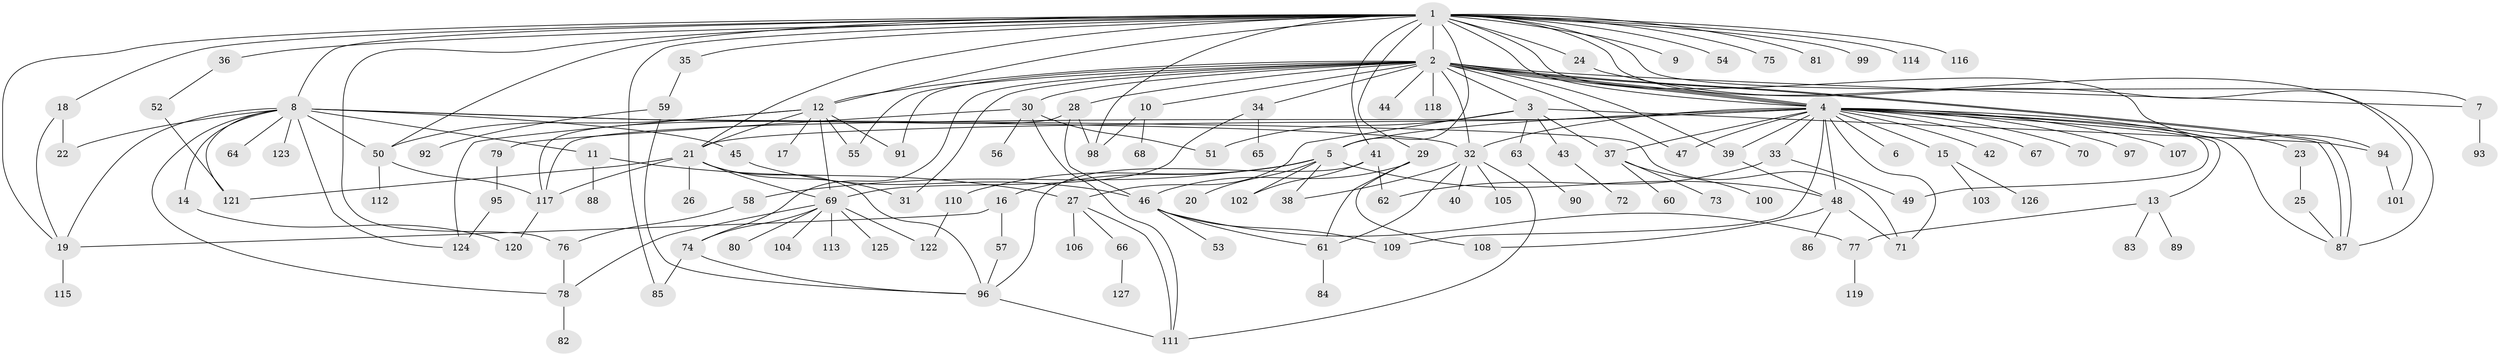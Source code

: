 // coarse degree distribution, {23: 0.010416666666666666, 22: 0.010416666666666666, 7: 0.010416666666666666, 25: 0.010416666666666666, 12: 0.010416666666666666, 1: 0.40625, 2: 0.2604166666666667, 14: 0.010416666666666666, 3: 0.125, 11: 0.010416666666666666, 5: 0.020833333333333332, 8: 0.041666666666666664, 4: 0.0625, 9: 0.010416666666666666}
// Generated by graph-tools (version 1.1) at 2025/23/03/03/25 07:23:48]
// undirected, 127 vertices, 196 edges
graph export_dot {
graph [start="1"]
  node [color=gray90,style=filled];
  1;
  2;
  3;
  4;
  5;
  6;
  7;
  8;
  9;
  10;
  11;
  12;
  13;
  14;
  15;
  16;
  17;
  18;
  19;
  20;
  21;
  22;
  23;
  24;
  25;
  26;
  27;
  28;
  29;
  30;
  31;
  32;
  33;
  34;
  35;
  36;
  37;
  38;
  39;
  40;
  41;
  42;
  43;
  44;
  45;
  46;
  47;
  48;
  49;
  50;
  51;
  52;
  53;
  54;
  55;
  56;
  57;
  58;
  59;
  60;
  61;
  62;
  63;
  64;
  65;
  66;
  67;
  68;
  69;
  70;
  71;
  72;
  73;
  74;
  75;
  76;
  77;
  78;
  79;
  80;
  81;
  82;
  83;
  84;
  85;
  86;
  87;
  88;
  89;
  90;
  91;
  92;
  93;
  94;
  95;
  96;
  97;
  98;
  99;
  100;
  101;
  102;
  103;
  104;
  105;
  106;
  107;
  108;
  109;
  110;
  111;
  112;
  113;
  114;
  115;
  116;
  117;
  118;
  119;
  120;
  121;
  122;
  123;
  124;
  125;
  126;
  127;
  1 -- 2;
  1 -- 4;
  1 -- 5;
  1 -- 7;
  1 -- 8;
  1 -- 9;
  1 -- 12;
  1 -- 18;
  1 -- 19;
  1 -- 21;
  1 -- 24;
  1 -- 29;
  1 -- 35;
  1 -- 36;
  1 -- 41;
  1 -- 50;
  1 -- 54;
  1 -- 75;
  1 -- 76;
  1 -- 81;
  1 -- 85;
  1 -- 87;
  1 -- 94;
  1 -- 98;
  1 -- 99;
  1 -- 114;
  1 -- 116;
  2 -- 3;
  2 -- 4;
  2 -- 4;
  2 -- 4;
  2 -- 7;
  2 -- 10;
  2 -- 12;
  2 -- 28;
  2 -- 30;
  2 -- 31;
  2 -- 32;
  2 -- 34;
  2 -- 39;
  2 -- 44;
  2 -- 47;
  2 -- 55;
  2 -- 74;
  2 -- 87;
  2 -- 87;
  2 -- 91;
  2 -- 118;
  3 -- 27;
  3 -- 37;
  3 -- 43;
  3 -- 51;
  3 -- 63;
  3 -- 94;
  4 -- 5;
  4 -- 6;
  4 -- 13;
  4 -- 15;
  4 -- 21;
  4 -- 23;
  4 -- 32;
  4 -- 33;
  4 -- 37;
  4 -- 39;
  4 -- 42;
  4 -- 47;
  4 -- 48;
  4 -- 49;
  4 -- 67;
  4 -- 70;
  4 -- 71;
  4 -- 87;
  4 -- 97;
  4 -- 107;
  4 -- 109;
  4 -- 117;
  5 -- 16;
  5 -- 20;
  5 -- 38;
  5 -- 48;
  5 -- 58;
  5 -- 102;
  5 -- 110;
  7 -- 93;
  8 -- 11;
  8 -- 14;
  8 -- 19;
  8 -- 22;
  8 -- 32;
  8 -- 45;
  8 -- 50;
  8 -- 64;
  8 -- 71;
  8 -- 78;
  8 -- 121;
  8 -- 123;
  8 -- 124;
  10 -- 68;
  10 -- 98;
  11 -- 27;
  11 -- 88;
  12 -- 17;
  12 -- 21;
  12 -- 50;
  12 -- 55;
  12 -- 69;
  12 -- 91;
  12 -- 124;
  13 -- 77;
  13 -- 83;
  13 -- 89;
  14 -- 120;
  15 -- 103;
  15 -- 126;
  16 -- 19;
  16 -- 57;
  18 -- 19;
  18 -- 22;
  19 -- 115;
  21 -- 26;
  21 -- 31;
  21 -- 69;
  21 -- 96;
  21 -- 117;
  21 -- 121;
  23 -- 25;
  24 -- 101;
  25 -- 87;
  27 -- 66;
  27 -- 106;
  27 -- 111;
  28 -- 46;
  28 -- 98;
  28 -- 117;
  29 -- 46;
  29 -- 61;
  29 -- 108;
  30 -- 51;
  30 -- 56;
  30 -- 79;
  30 -- 111;
  32 -- 38;
  32 -- 40;
  32 -- 61;
  32 -- 105;
  32 -- 111;
  33 -- 49;
  33 -- 62;
  34 -- 65;
  34 -- 69;
  35 -- 59;
  36 -- 52;
  37 -- 60;
  37 -- 73;
  37 -- 100;
  39 -- 48;
  41 -- 62;
  41 -- 96;
  41 -- 102;
  43 -- 72;
  45 -- 46;
  46 -- 53;
  46 -- 61;
  46 -- 77;
  46 -- 109;
  48 -- 71;
  48 -- 86;
  48 -- 108;
  50 -- 112;
  50 -- 117;
  52 -- 121;
  57 -- 96;
  58 -- 76;
  59 -- 92;
  59 -- 96;
  61 -- 84;
  63 -- 90;
  66 -- 127;
  69 -- 74;
  69 -- 78;
  69 -- 80;
  69 -- 104;
  69 -- 113;
  69 -- 122;
  69 -- 125;
  74 -- 85;
  74 -- 96;
  76 -- 78;
  77 -- 119;
  78 -- 82;
  79 -- 95;
  94 -- 101;
  95 -- 124;
  96 -- 111;
  110 -- 122;
  117 -- 120;
}
